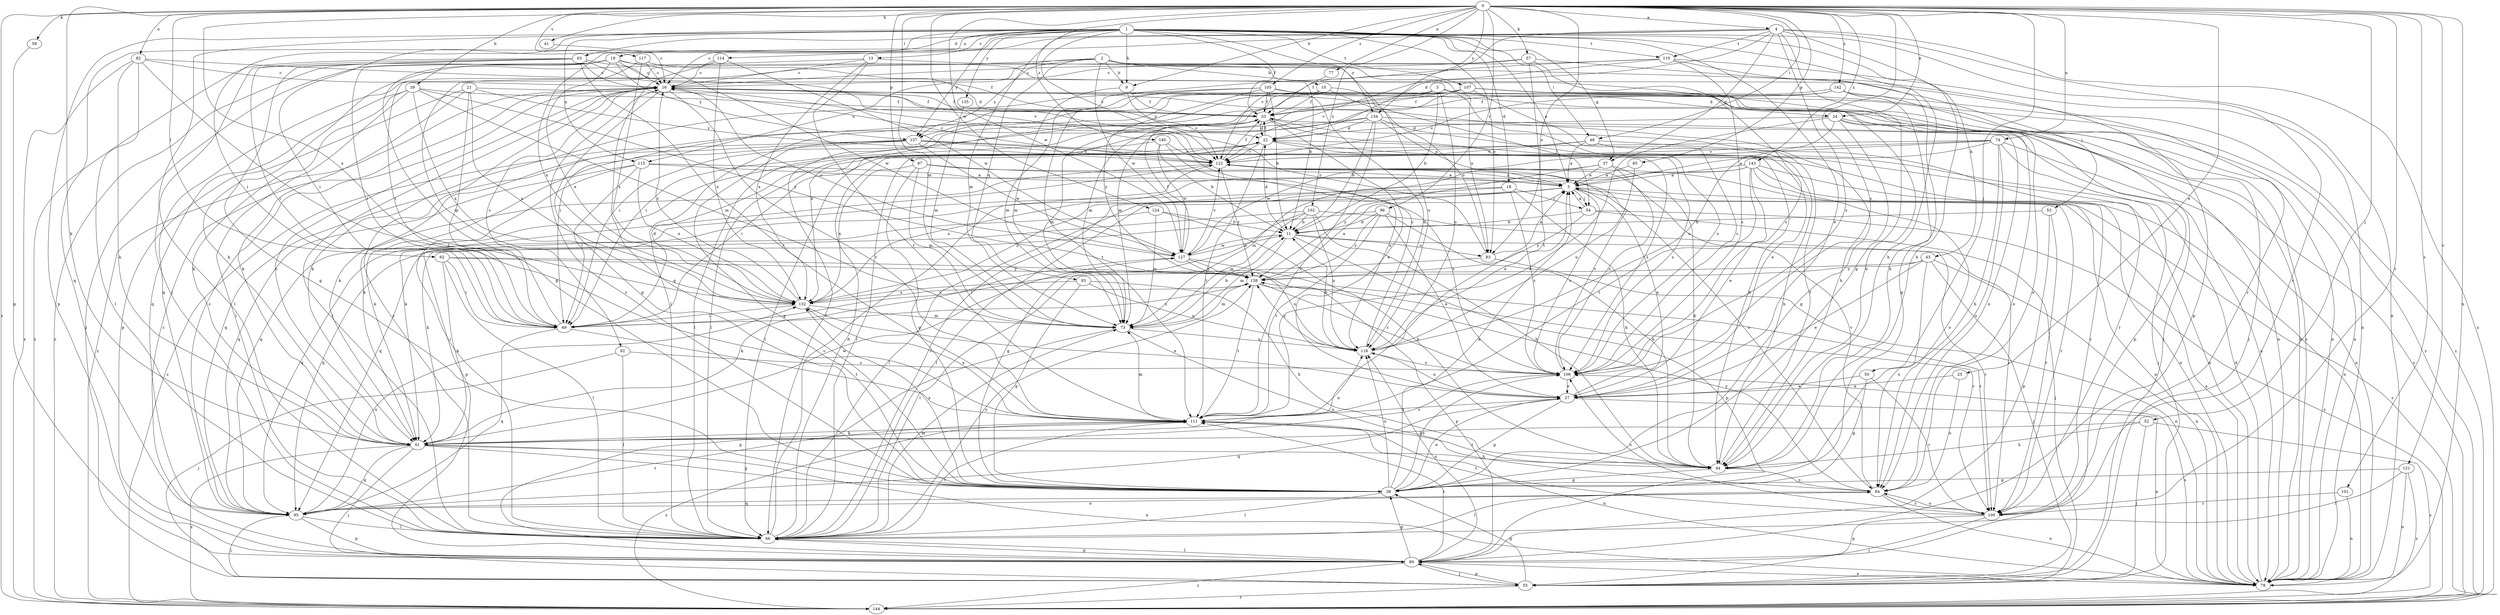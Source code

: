 strict digraph  {
0;
1;
2;
3;
4;
5;
9;
10;
11;
13;
16;
18;
19;
21;
22;
24;
25;
27;
33;
37;
38;
39;
41;
43;
44;
48;
49;
50;
52;
53;
54;
55;
57;
58;
61;
62;
63;
66;
73;
74;
77;
78;
82;
83;
84;
85;
87;
89;
92;
93;
95;
96;
100;
101;
102;
105;
106;
107;
110;
111;
114;
115;
116;
117;
121;
122;
124;
127;
132;
134;
135;
137;
138;
140;
142;
143;
144;
0 -> 4  [label=a];
0 -> 9  [label=b];
0 -> 24  [label=e];
0 -> 25  [label=e];
0 -> 39  [label=h];
0 -> 41  [label=h];
0 -> 48  [label=i];
0 -> 50  [label=j];
0 -> 52  [label=j];
0 -> 57  [label=k];
0 -> 58  [label=k];
0 -> 61  [label=k];
0 -> 62  [label=l];
0 -> 73  [label=m];
0 -> 74  [label=n];
0 -> 77  [label=n];
0 -> 78  [label=n];
0 -> 82  [label=o];
0 -> 83  [label=o];
0 -> 85  [label=p];
0 -> 87  [label=p];
0 -> 96  [label=r];
0 -> 100  [label=r];
0 -> 101  [label=s];
0 -> 102  [label=s];
0 -> 105  [label=s];
0 -> 106  [label=s];
0 -> 117  [label=v];
0 -> 121  [label=v];
0 -> 124  [label=w];
0 -> 127  [label=w];
0 -> 132  [label=x];
0 -> 134  [label=y];
0 -> 140  [label=z];
0 -> 142  [label=z];
0 -> 143  [label=z];
0 -> 144  [label=z];
1 -> 5  [label=a];
1 -> 9  [label=b];
1 -> 13  [label=c];
1 -> 18  [label=d];
1 -> 19  [label=d];
1 -> 27  [label=e];
1 -> 33  [label=f];
1 -> 37  [label=g];
1 -> 43  [label=h];
1 -> 44  [label=h];
1 -> 48  [label=i];
1 -> 49  [label=i];
1 -> 63  [label=l];
1 -> 66  [label=l];
1 -> 73  [label=m];
1 -> 83  [label=o];
1 -> 89  [label=p];
1 -> 100  [label=r];
1 -> 107  [label=t];
1 -> 110  [label=t];
1 -> 114  [label=u];
1 -> 115  [label=u];
1 -> 122  [label=v];
1 -> 132  [label=x];
1 -> 134  [label=y];
1 -> 135  [label=y];
1 -> 137  [label=y];
2 -> 9  [label=b];
2 -> 10  [label=b];
2 -> 53  [label=j];
2 -> 83  [label=o];
2 -> 92  [label=q];
2 -> 93  [label=q];
2 -> 115  [label=u];
2 -> 116  [label=u];
2 -> 127  [label=w];
2 -> 137  [label=y];
3 -> 11  [label=b];
3 -> 49  [label=i];
3 -> 73  [label=m];
3 -> 78  [label=n];
3 -> 106  [label=s];
3 -> 116  [label=u];
3 -> 137  [label=y];
3 -> 24  [label=d];
4 -> 16  [label=c];
4 -> 22  [label=d];
4 -> 37  [label=g];
4 -> 38  [label=g];
4 -> 44  [label=h];
4 -> 49  [label=i];
4 -> 78  [label=n];
4 -> 95  [label=q];
4 -> 106  [label=s];
4 -> 110  [label=t];
4 -> 122  [label=v];
4 -> 144  [label=z];
5 -> 54  [label=j];
5 -> 66  [label=l];
5 -> 95  [label=q];
5 -> 100  [label=r];
5 -> 106  [label=s];
5 -> 132  [label=x];
5 -> 144  [label=z];
9 -> 33  [label=f];
9 -> 73  [label=m];
9 -> 122  [label=v];
10 -> 33  [label=f];
10 -> 54  [label=j];
10 -> 83  [label=o];
10 -> 111  [label=t];
11 -> 22  [label=d];
11 -> 73  [label=m];
11 -> 83  [label=o];
11 -> 89  [label=p];
11 -> 100  [label=r];
11 -> 127  [label=w];
13 -> 16  [label=c];
13 -> 44  [label=h];
13 -> 61  [label=k];
13 -> 111  [label=t];
13 -> 132  [label=x];
16 -> 33  [label=f];
16 -> 38  [label=g];
16 -> 44  [label=h];
16 -> 66  [label=l];
16 -> 78  [label=n];
16 -> 111  [label=t];
16 -> 144  [label=z];
18 -> 44  [label=h];
18 -> 54  [label=j];
18 -> 66  [label=l];
18 -> 89  [label=p];
18 -> 106  [label=s];
19 -> 16  [label=c];
19 -> 38  [label=g];
19 -> 49  [label=i];
19 -> 55  [label=j];
19 -> 100  [label=r];
19 -> 127  [label=w];
19 -> 132  [label=x];
19 -> 137  [label=y];
19 -> 144  [label=z];
21 -> 33  [label=f];
21 -> 49  [label=i];
21 -> 61  [label=k];
21 -> 89  [label=p];
21 -> 122  [label=v];
21 -> 132  [label=x];
22 -> 33  [label=f];
22 -> 66  [label=l];
22 -> 78  [label=n];
22 -> 106  [label=s];
22 -> 111  [label=t];
22 -> 122  [label=v];
24 -> 22  [label=d];
24 -> 38  [label=g];
24 -> 84  [label=o];
24 -> 89  [label=p];
24 -> 111  [label=t];
24 -> 116  [label=u];
24 -> 144  [label=z];
25 -> 27  [label=e];
25 -> 84  [label=o];
27 -> 5  [label=a];
27 -> 38  [label=g];
27 -> 78  [label=n];
27 -> 95  [label=q];
27 -> 111  [label=t];
27 -> 116  [label=u];
33 -> 22  [label=d];
33 -> 27  [label=e];
33 -> 44  [label=h];
33 -> 66  [label=l];
33 -> 73  [label=m];
33 -> 84  [label=o];
37 -> 5  [label=a];
37 -> 44  [label=h];
37 -> 73  [label=m];
37 -> 106  [label=s];
37 -> 138  [label=y];
38 -> 5  [label=a];
38 -> 16  [label=c];
38 -> 27  [label=e];
38 -> 66  [label=l];
38 -> 106  [label=s];
38 -> 116  [label=u];
38 -> 132  [label=x];
39 -> 33  [label=f];
39 -> 61  [label=k];
39 -> 66  [label=l];
39 -> 73  [label=m];
39 -> 95  [label=q];
39 -> 132  [label=x];
39 -> 138  [label=y];
41 -> 16  [label=c];
43 -> 27  [label=e];
43 -> 49  [label=i];
43 -> 55  [label=j];
43 -> 78  [label=n];
43 -> 84  [label=o];
43 -> 138  [label=y];
44 -> 33  [label=f];
44 -> 38  [label=g];
44 -> 84  [label=o];
44 -> 111  [label=t];
48 -> 5  [label=a];
48 -> 44  [label=h];
48 -> 66  [label=l];
48 -> 100  [label=r];
48 -> 122  [label=v];
49 -> 16  [label=c];
49 -> 22  [label=d];
49 -> 95  [label=q];
49 -> 111  [label=t];
49 -> 138  [label=y];
50 -> 27  [label=e];
50 -> 38  [label=g];
50 -> 100  [label=r];
52 -> 44  [label=h];
52 -> 55  [label=j];
52 -> 61  [label=k];
52 -> 144  [label=z];
53 -> 11  [label=b];
53 -> 89  [label=p];
53 -> 100  [label=r];
54 -> 5  [label=a];
54 -> 11  [label=b];
54 -> 55  [label=j];
54 -> 138  [label=y];
54 -> 144  [label=z];
55 -> 38  [label=g];
55 -> 89  [label=p];
55 -> 144  [label=z];
57 -> 16  [label=c];
57 -> 44  [label=h];
57 -> 95  [label=q];
57 -> 106  [label=s];
57 -> 111  [label=t];
58 -> 89  [label=p];
61 -> 16  [label=c];
61 -> 38  [label=g];
61 -> 44  [label=h];
61 -> 55  [label=j];
61 -> 78  [label=n];
61 -> 95  [label=q];
61 -> 106  [label=s];
61 -> 116  [label=u];
61 -> 127  [label=w];
61 -> 144  [label=z];
62 -> 49  [label=i];
62 -> 61  [label=k];
62 -> 66  [label=l];
62 -> 100  [label=r];
62 -> 138  [label=y];
63 -> 16  [label=c];
63 -> 33  [label=f];
63 -> 38  [label=g];
63 -> 49  [label=i];
63 -> 66  [label=l];
63 -> 111  [label=t];
63 -> 122  [label=v];
63 -> 144  [label=z];
66 -> 16  [label=c];
66 -> 22  [label=d];
66 -> 73  [label=m];
66 -> 89  [label=p];
66 -> 111  [label=t];
66 -> 122  [label=v];
66 -> 138  [label=y];
73 -> 11  [label=b];
73 -> 84  [label=o];
73 -> 89  [label=p];
73 -> 116  [label=u];
74 -> 5  [label=a];
74 -> 44  [label=h];
74 -> 49  [label=i];
74 -> 55  [label=j];
74 -> 78  [label=n];
74 -> 84  [label=o];
74 -> 122  [label=v];
74 -> 127  [label=w];
77 -> 33  [label=f];
78 -> 5  [label=a];
78 -> 16  [label=c];
78 -> 22  [label=d];
78 -> 106  [label=s];
82 -> 11  [label=b];
82 -> 16  [label=c];
82 -> 61  [label=k];
82 -> 66  [label=l];
82 -> 111  [label=t];
82 -> 144  [label=z];
83 -> 5  [label=a];
83 -> 16  [label=c];
83 -> 66  [label=l];
83 -> 78  [label=n];
84 -> 66  [label=l];
84 -> 78  [label=n];
84 -> 95  [label=q];
84 -> 100  [label=r];
84 -> 122  [label=v];
84 -> 138  [label=y];
85 -> 5  [label=a];
85 -> 116  [label=u];
87 -> 5  [label=a];
87 -> 38  [label=g];
87 -> 73  [label=m];
87 -> 84  [label=o];
87 -> 132  [label=x];
89 -> 16  [label=c];
89 -> 38  [label=g];
89 -> 55  [label=j];
89 -> 66  [label=l];
89 -> 78  [label=n];
89 -> 111  [label=t];
89 -> 116  [label=u];
89 -> 144  [label=z];
92 -> 55  [label=j];
92 -> 66  [label=l];
92 -> 106  [label=s];
93 -> 38  [label=g];
93 -> 44  [label=h];
93 -> 116  [label=u];
93 -> 132  [label=x];
95 -> 16  [label=c];
95 -> 55  [label=j];
95 -> 66  [label=l];
95 -> 84  [label=o];
95 -> 89  [label=p];
95 -> 111  [label=t];
95 -> 132  [label=x];
96 -> 11  [label=b];
96 -> 27  [label=e];
96 -> 44  [label=h];
96 -> 61  [label=k];
96 -> 111  [label=t];
96 -> 138  [label=y];
100 -> 55  [label=j];
100 -> 84  [label=o];
100 -> 89  [label=p];
100 -> 106  [label=s];
100 -> 111  [label=t];
101 -> 78  [label=n];
101 -> 100  [label=r];
102 -> 11  [label=b];
102 -> 38  [label=g];
102 -> 44  [label=h];
102 -> 73  [label=m];
102 -> 95  [label=q];
102 -> 100  [label=r];
102 -> 116  [label=u];
105 -> 11  [label=b];
105 -> 33  [label=f];
105 -> 61  [label=k];
105 -> 73  [label=m];
105 -> 78  [label=n];
105 -> 116  [label=u];
105 -> 138  [label=y];
106 -> 27  [label=e];
106 -> 122  [label=v];
107 -> 33  [label=f];
107 -> 49  [label=i];
107 -> 55  [label=j];
107 -> 66  [label=l];
107 -> 73  [label=m];
107 -> 78  [label=n];
107 -> 84  [label=o];
107 -> 106  [label=s];
107 -> 132  [label=x];
107 -> 144  [label=z];
110 -> 16  [label=c];
110 -> 66  [label=l];
110 -> 78  [label=n];
110 -> 89  [label=p];
110 -> 106  [label=s];
110 -> 122  [label=v];
111 -> 61  [label=k];
111 -> 73  [label=m];
111 -> 78  [label=n];
111 -> 132  [label=x];
111 -> 144  [label=z];
114 -> 16  [label=c];
114 -> 38  [label=g];
114 -> 127  [label=w];
114 -> 132  [label=x];
115 -> 5  [label=a];
115 -> 49  [label=i];
115 -> 61  [label=k];
115 -> 95  [label=q];
115 -> 106  [label=s];
115 -> 132  [label=x];
116 -> 5  [label=a];
116 -> 11  [label=b];
116 -> 16  [label=c];
116 -> 106  [label=s];
116 -> 138  [label=y];
117 -> 16  [label=c];
117 -> 22  [label=d];
117 -> 49  [label=i];
117 -> 132  [label=x];
121 -> 38  [label=g];
121 -> 66  [label=l];
121 -> 78  [label=n];
121 -> 144  [label=z];
122 -> 5  [label=a];
122 -> 16  [label=c];
122 -> 33  [label=f];
122 -> 61  [label=k];
122 -> 78  [label=n];
122 -> 95  [label=q];
122 -> 138  [label=y];
124 -> 11  [label=b];
124 -> 44  [label=h];
124 -> 73  [label=m];
124 -> 95  [label=q];
127 -> 11  [label=b];
127 -> 16  [label=c];
127 -> 33  [label=f];
127 -> 61  [label=k];
127 -> 100  [label=r];
127 -> 116  [label=u];
127 -> 122  [label=v];
127 -> 138  [label=y];
132 -> 16  [label=c];
132 -> 27  [label=e];
132 -> 49  [label=i];
132 -> 73  [label=m];
134 -> 5  [label=a];
134 -> 11  [label=b];
134 -> 22  [label=d];
134 -> 27  [label=e];
134 -> 61  [label=k];
134 -> 66  [label=l];
134 -> 78  [label=n];
134 -> 111  [label=t];
135 -> 73  [label=m];
137 -> 38  [label=g];
137 -> 61  [label=k];
137 -> 78  [label=n];
137 -> 95  [label=q];
137 -> 106  [label=s];
137 -> 122  [label=v];
137 -> 127  [label=w];
137 -> 144  [label=z];
138 -> 5  [label=a];
138 -> 73  [label=m];
138 -> 89  [label=p];
138 -> 106  [label=s];
138 -> 111  [label=t];
138 -> 132  [label=x];
140 -> 11  [label=b];
140 -> 66  [label=l];
140 -> 116  [label=u];
140 -> 122  [label=v];
140 -> 127  [label=w];
142 -> 33  [label=f];
142 -> 38  [label=g];
142 -> 49  [label=i];
142 -> 55  [label=j];
142 -> 122  [label=v];
142 -> 144  [label=z];
143 -> 5  [label=a];
143 -> 27  [label=e];
143 -> 66  [label=l];
143 -> 78  [label=n];
143 -> 84  [label=o];
143 -> 100  [label=r];
143 -> 111  [label=t];
143 -> 132  [label=x];
}
